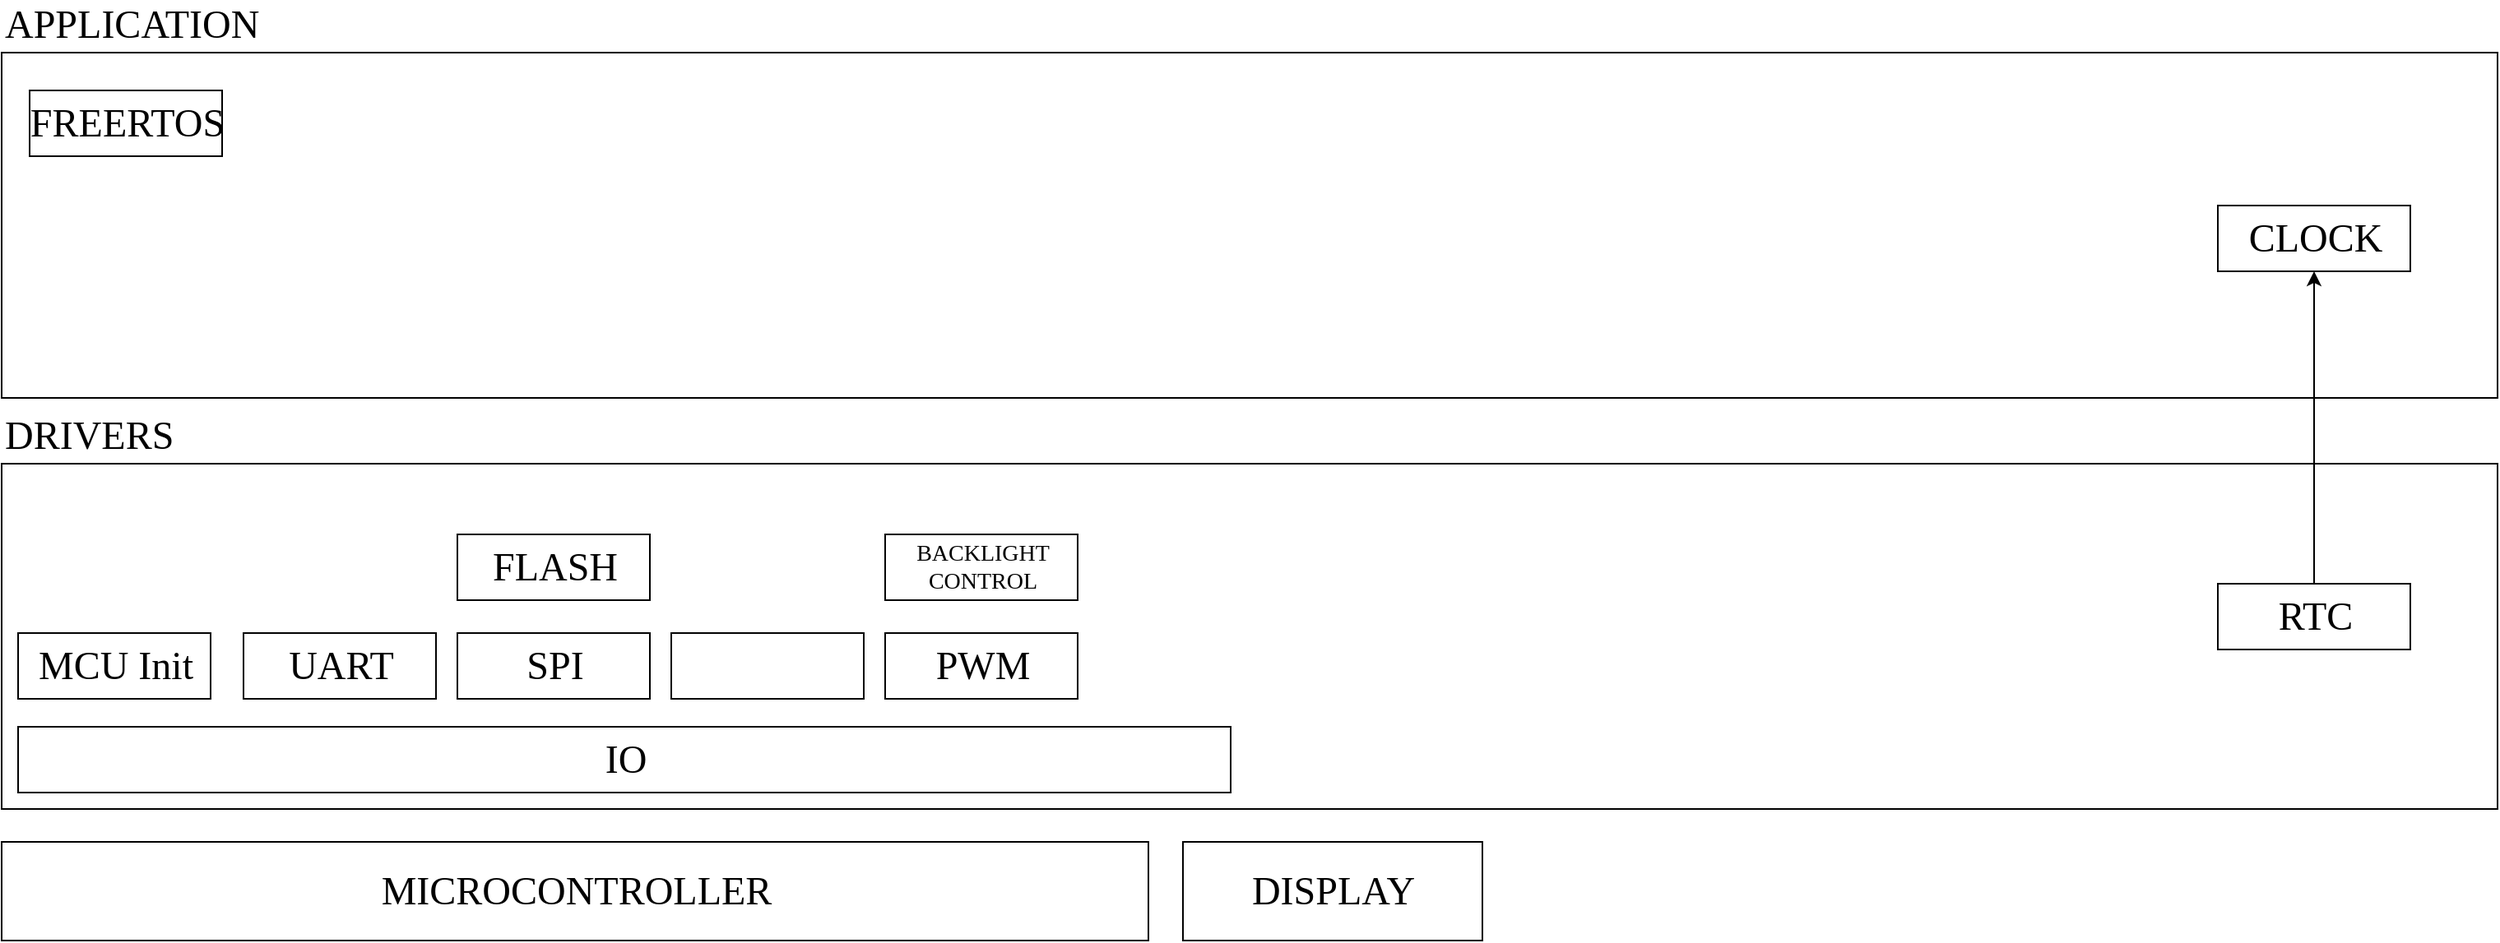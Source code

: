 <mxfile version="22.1.11" type="device" pages="4">
  <diagram name="Software Architecture" id="58cdce13-f638-feb5-8d6f-7d28b1aa9fa0">
    <mxGraphModel dx="2206" dy="1297" grid="1" gridSize="10" guides="1" tooltips="1" connect="1" arrows="1" fold="1" page="1" pageScale="1" pageWidth="1700" pageHeight="1100" background="none" math="0" shadow="0">
      <root>
        <mxCell id="0" />
        <mxCell id="1" parent="0" />
        <mxCell id="eDSc-oGpNv4fzU7bdHM2-2" value="&lt;font&gt;APPLICATION&lt;/font&gt;" style="verticalLabelPosition=top;verticalAlign=bottom;html=1;shape=mxgraph.basic.rect;fillColor2=none;strokeWidth=1;size=10;indent=5;strokeColor=default;fillStyle=auto;fillColor=none;labelPosition=center;align=left;fontSize=24;fontFamily=Times New Roman;" parent="1" vertex="1">
          <mxGeometry x="103" y="137" width="1517" height="210" as="geometry" />
        </mxCell>
        <mxCell id="eDSc-oGpNv4fzU7bdHM2-3" value="&lt;font&gt;DRIVERS&lt;/font&gt;" style="verticalLabelPosition=top;verticalAlign=bottom;html=1;shape=mxgraph.basic.rect;fillColor2=none;strokeWidth=1;size=10;indent=5;strokeColor=default;fillStyle=auto;fillColor=none;align=left;labelPosition=center;fontSize=24;fontFamily=Times New Roman;" parent="1" vertex="1">
          <mxGeometry x="103" y="387" width="1517" height="210" as="geometry" />
        </mxCell>
        <mxCell id="eDSc-oGpNv4fzU7bdHM2-4" value="&lt;font style=&quot;font-size: 24px;&quot;&gt;MICROCONTROLLER&lt;/font&gt;" style="verticalLabelPosition=middle;verticalAlign=middle;html=1;shape=mxgraph.basic.rect;fillColor2=none;strokeWidth=1;size=10;indent=5;strokeColor=default;fillStyle=auto;fillColor=none;align=center;labelPosition=center;fontFamily=Times New Roman;" parent="1" vertex="1">
          <mxGeometry x="103" y="617" width="697" height="60" as="geometry" />
        </mxCell>
        <mxCell id="eDSc-oGpNv4fzU7bdHM2-9" value="&lt;font style=&quot;font-size: 24px;&quot;&gt;IO&lt;/font&gt;" style="verticalLabelPosition=middle;verticalAlign=middle;html=1;shape=mxgraph.basic.rect;fillColor2=none;strokeWidth=1;size=10;indent=5;strokeColor=default;fillStyle=auto;fillColor=none;align=center;labelPosition=center;fontFamily=Times New Roman;" parent="1" vertex="1">
          <mxGeometry x="113" y="547" width="737" height="40" as="geometry" />
        </mxCell>
        <mxCell id="eDSc-oGpNv4fzU7bdHM2-12" value="&lt;font style=&quot;font-size: 24px;&quot;&gt;MCU Init&lt;/font&gt;" style="verticalLabelPosition=middle;verticalAlign=middle;html=1;shape=mxgraph.basic.rect;fillColor2=none;strokeWidth=1;size=10;indent=5;strokeColor=default;fillStyle=auto;fillColor=none;align=center;labelPosition=center;fontFamily=Times New Roman;" parent="1" vertex="1">
          <mxGeometry x="113" y="490" width="117" height="40" as="geometry" />
        </mxCell>
        <mxCell id="eDSc-oGpNv4fzU7bdHM2-13" value="&lt;font&gt;&lt;span style=&quot;font-size: 24px;&quot;&gt;UART&lt;/span&gt;&lt;/font&gt;" style="verticalLabelPosition=middle;verticalAlign=middle;html=1;shape=mxgraph.basic.rect;fillColor2=none;strokeWidth=1;size=10;indent=5;strokeColor=default;fillStyle=auto;fillColor=none;align=center;labelPosition=center;fontFamily=Times New Roman;" parent="1" vertex="1">
          <mxGeometry x="250" y="490" width="117" height="40" as="geometry" />
        </mxCell>
        <mxCell id="eDSc-oGpNv4fzU7bdHM2-14" value="&lt;font&gt;&lt;span style=&quot;font-size: 24px;&quot;&gt;FREERTOS&lt;/span&gt;&lt;/font&gt;" style="verticalLabelPosition=middle;verticalAlign=middle;html=1;shape=mxgraph.basic.rect;fillColor2=none;strokeWidth=1;size=10;indent=5;strokeColor=default;fillStyle=auto;fillColor=none;align=center;labelPosition=center;fontFamily=Times New Roman;" parent="1" vertex="1">
          <mxGeometry x="120" y="160" width="117" height="40" as="geometry" />
        </mxCell>
        <mxCell id="eDSc-oGpNv4fzU7bdHM2-15" value="&lt;font&gt;&lt;span style=&quot;font-size: 24px;&quot;&gt;SPI&lt;/span&gt;&lt;/font&gt;" style="verticalLabelPosition=middle;verticalAlign=middle;html=1;shape=mxgraph.basic.rect;fillColor2=none;strokeWidth=1;size=10;indent=5;strokeColor=default;fillStyle=auto;fillColor=none;align=center;labelPosition=center;fontFamily=Times New Roman;" parent="1" vertex="1">
          <mxGeometry x="380" y="490" width="117" height="40" as="geometry" />
        </mxCell>
        <mxCell id="eDSc-oGpNv4fzU7bdHM2-16" value="&lt;font&gt;&lt;span style=&quot;font-size: 24px;&quot;&gt;PWM&lt;/span&gt;&lt;/font&gt;" style="verticalLabelPosition=middle;verticalAlign=middle;html=1;shape=mxgraph.basic.rect;fillColor2=none;strokeWidth=1;size=10;indent=5;strokeColor=default;fillStyle=auto;fillColor=none;align=center;labelPosition=center;fontFamily=Times New Roman;" parent="1" vertex="1">
          <mxGeometry x="640" y="490" width="117" height="40" as="geometry" />
        </mxCell>
        <mxCell id="eDSc-oGpNv4fzU7bdHM2-17" value="&lt;font style=&quot;font-size: 14px;&quot;&gt;&lt;span style=&quot;font-size: 14px;&quot;&gt;BACKLIGHT&lt;br style=&quot;font-size: 14px;&quot;&gt;CONTROL&lt;/span&gt;&lt;/font&gt;" style="verticalLabelPosition=middle;verticalAlign=middle;html=1;shape=mxgraph.basic.rect;fillColor2=none;strokeWidth=1;size=10;indent=5;strokeColor=default;fillStyle=auto;fillColor=none;align=center;labelPosition=center;fontSize=14;fontFamily=Times New Roman;" parent="1" vertex="1">
          <mxGeometry x="640" y="430" width="117" height="40" as="geometry" />
        </mxCell>
        <mxCell id="eDSc-oGpNv4fzU7bdHM2-18" value="&lt;font&gt;&lt;span style=&quot;font-size: 24px;&quot;&gt;FLASH&lt;/span&gt;&lt;/font&gt;" style="verticalLabelPosition=middle;verticalAlign=middle;html=1;shape=mxgraph.basic.rect;fillColor2=none;strokeWidth=1;size=10;indent=5;strokeColor=default;fillStyle=auto;fillColor=none;align=center;labelPosition=center;fontFamily=Times New Roman;" parent="1" vertex="1">
          <mxGeometry x="380" y="430" width="117" height="40" as="geometry" />
        </mxCell>
        <mxCell id="eDSc-oGpNv4fzU7bdHM2-19" value="" style="verticalLabelPosition=middle;verticalAlign=middle;html=1;shape=mxgraph.basic.rect;fillColor2=none;strokeWidth=1;size=10;indent=5;strokeColor=default;fillStyle=auto;fillColor=none;align=center;labelPosition=center;fontFamily=Times New Roman;" parent="1" vertex="1">
          <mxGeometry x="510" y="490" width="117" height="40" as="geometry" />
        </mxCell>
        <mxCell id="cItlYlTI7KwJPj34GGuF-2" style="edgeStyle=orthogonalEdgeStyle;rounded=0;orthogonalLoop=1;jettySize=auto;html=1;fontFamily=Times New Roman;" parent="1" source="eDSc-oGpNv4fzU7bdHM2-20" target="cItlYlTI7KwJPj34GGuF-1" edge="1">
          <mxGeometry relative="1" as="geometry" />
        </mxCell>
        <mxCell id="eDSc-oGpNv4fzU7bdHM2-20" value="&lt;font&gt;&lt;span style=&quot;font-size: 24px;&quot;&gt;RTC&lt;/span&gt;&lt;/font&gt;" style="verticalLabelPosition=middle;verticalAlign=middle;html=1;shape=mxgraph.basic.rect;fillColor2=none;strokeWidth=1;size=10;indent=5;strokeColor=default;fillStyle=auto;fillColor=none;align=center;labelPosition=center;fontFamily=Times New Roman;" parent="1" vertex="1">
          <mxGeometry x="1450" y="460" width="117" height="40" as="geometry" />
        </mxCell>
        <mxCell id="cItlYlTI7KwJPj34GGuF-1" value="&lt;font&gt;&lt;span style=&quot;font-size: 24px;&quot;&gt;CLOCK&lt;/span&gt;&lt;/font&gt;" style="verticalLabelPosition=middle;verticalAlign=middle;html=1;shape=mxgraph.basic.rect;fillColor2=none;strokeWidth=1;size=10;indent=5;strokeColor=default;fillStyle=auto;fillColor=none;align=center;labelPosition=center;fontFamily=Times New Roman;" parent="1" vertex="1">
          <mxGeometry x="1450" y="230" width="117" height="40" as="geometry" />
        </mxCell>
        <mxCell id="PgDq7tK0RMXcRe6G4F2--1" value="&lt;font&gt;&lt;span style=&quot;font-size: 24px;&quot;&gt;DISPLAY&lt;/span&gt;&lt;/font&gt;" style="verticalLabelPosition=middle;verticalAlign=middle;html=1;shape=mxgraph.basic.rect;fillColor2=none;strokeWidth=1;size=10;indent=5;strokeColor=default;fillStyle=auto;fillColor=none;align=center;labelPosition=center;fontFamily=Times New Roman;" parent="1" vertex="1">
          <mxGeometry x="821" y="617" width="182" height="60" as="geometry" />
        </mxCell>
      </root>
    </mxGraphModel>
  </diagram>
  <diagram id="dVDS6MnwvJDyZl-hK-Qb" name="Software Modules">
    <mxGraphModel dx="2390" dy="1405" grid="1" gridSize="10" guides="1" tooltips="1" connect="1" arrows="1" fold="1" page="1" pageScale="1" pageWidth="1700" pageHeight="1100" math="0" shadow="0">
      <root>
        <mxCell id="0" />
        <mxCell id="1" parent="0" />
        <mxCell id="XQdc8cq3EFMMcYMT8JZk-1" value="&lt;font style=&quot;font-size: 24px;&quot;&gt;UI&lt;/font&gt;" style="verticalLabelPosition=middle;verticalAlign=middle;html=1;shape=mxgraph.basic.rect;fillColor2=none;strokeWidth=1;size=10;indent=5;strokeColor=default;fillStyle=auto;fillColor=none;align=center;labelPosition=center;fontFamily=Times New Roman;" parent="1" vertex="1">
          <mxGeometry x="330" y="90" width="400" height="140" as="geometry" />
        </mxCell>
        <mxCell id="BPQ2i6yDmKC_oSlf6YM6-2" style="edgeStyle=orthogonalEdgeStyle;rounded=0;orthogonalLoop=1;jettySize=auto;html=1;entryX=0.147;entryY=0.996;entryDx=0;entryDy=0;entryPerimeter=0;fontFamily=Times New Roman;" parent="1" source="IMBC-iKdlOeEMSYzk4-k-1" target="XQdc8cq3EFMMcYMT8JZk-1" edge="1">
          <mxGeometry relative="1" as="geometry" />
        </mxCell>
        <mxCell id="IMBC-iKdlOeEMSYzk4-k-1" value="&lt;font&gt;&lt;span style=&quot;font-size: 24px;&quot;&gt;CLOCK&lt;/span&gt;&lt;/font&gt;" style="verticalLabelPosition=middle;verticalAlign=middle;html=1;shape=mxgraph.basic.rect;fillColor2=none;strokeWidth=1;size=10;indent=5;strokeColor=default;fillStyle=auto;fillColor=none;align=center;labelPosition=center;fontFamily=Times New Roman;" parent="1" vertex="1">
          <mxGeometry x="330" y="350" width="117" height="40" as="geometry" />
        </mxCell>
        <mxCell id="BPQ2i6yDmKC_oSlf6YM6-1" value="&lt;font&gt;&lt;span style=&quot;font-size: 24px;&quot;&gt;DEBUG&lt;/span&gt;&lt;/font&gt;" style="verticalLabelPosition=middle;verticalAlign=middle;html=1;shape=mxgraph.basic.rect;fillColor2=none;strokeWidth=1;size=10;indent=5;strokeColor=default;fillStyle=auto;fillColor=none;align=center;labelPosition=center;fontFamily=Times New Roman;" parent="1" vertex="1">
          <mxGeometry x="30" y="780" width="117" height="40" as="geometry" />
        </mxCell>
        <mxCell id="BPQ2i6yDmKC_oSlf6YM6-3" value="Clock needs to update UI&lt;br&gt;Time + Date" style="text;strokeColor=none;align=center;fillColor=none;html=1;verticalAlign=middle;whiteSpace=wrap;rounded=0;fontFamily=Times New Roman;" parent="1" vertex="1">
          <mxGeometry x="390" y="270" width="70" height="40" as="geometry" />
        </mxCell>
        <mxCell id="BPQ2i6yDmKC_oSlf6YM6-6" style="edgeStyle=orthogonalEdgeStyle;rounded=0;orthogonalLoop=1;jettySize=auto;html=1;entryX=0.501;entryY=0.997;entryDx=0;entryDy=0;entryPerimeter=0;startArrow=classic;startFill=1;" parent="1" source="BPQ2i6yDmKC_oSlf6YM6-4" edge="1">
          <mxGeometry relative="1" as="geometry">
            <mxPoint x="618.9" y="229.58" as="targetPoint" />
          </mxGeometry>
        </mxCell>
        <mxCell id="BPQ2i6yDmKC_oSlf6YM6-8" style="edgeStyle=orthogonalEdgeStyle;rounded=0;orthogonalLoop=1;jettySize=auto;html=1;entryX=0.997;entryY=0.517;entryDx=0;entryDy=0;entryPerimeter=0;startArrow=classic;startFill=1;" parent="1" source="BPQ2i6yDmKC_oSlf6YM6-4" target="IMBC-iKdlOeEMSYzk4-k-1" edge="1">
          <mxGeometry relative="1" as="geometry" />
        </mxCell>
        <mxCell id="BPQ2i6yDmKC_oSlf6YM6-4" value="&lt;font&gt;&lt;span style=&quot;font-size: 24px;&quot;&gt;WIFI&lt;/span&gt;&lt;/font&gt;" style="verticalLabelPosition=middle;verticalAlign=middle;html=1;shape=mxgraph.basic.rect;fillColor2=none;strokeWidth=1;size=10;indent=5;strokeColor=default;fillStyle=auto;fillColor=none;align=center;labelPosition=center;fontFamily=Times New Roman;" parent="1" vertex="1">
          <mxGeometry x="560" y="350" width="117" height="40" as="geometry" />
        </mxCell>
        <mxCell id="BPQ2i6yDmKC_oSlf6YM6-5" value="&lt;font style=&quot;font-size: 20px;&quot;&gt;&lt;span style=&quot;font-size: 20px;&quot;&gt;BLUTOOTH&lt;/span&gt;&lt;/font&gt;" style="verticalLabelPosition=middle;verticalAlign=middle;html=1;shape=mxgraph.basic.rect;fillColor2=none;strokeWidth=1;size=10;indent=5;strokeColor=default;fillStyle=auto;fillColor=none;align=center;labelPosition=center;fontFamily=Times New Roman;fontSize=20;" parent="1" vertex="1">
          <mxGeometry x="560" y="400" width="117" height="40" as="geometry" />
        </mxCell>
        <mxCell id="BPQ2i6yDmKC_oSlf6YM6-7" value="WIFI ENABLED AND STATUS SHOWN" style="text;strokeColor=none;align=center;fillColor=none;html=1;verticalAlign=middle;whiteSpace=wrap;rounded=0;fontFamily=Times New Roman;" parent="1" vertex="1">
          <mxGeometry x="618.5" y="270" width="70" height="40" as="geometry" />
        </mxCell>
        <mxCell id="BPQ2i6yDmKC_oSlf6YM6-10" value="GET DATETIME INFO FROM WIFI" style="text;strokeColor=none;align=center;fillColor=none;html=1;verticalAlign=middle;whiteSpace=wrap;rounded=0;fontFamily=Times New Roman;" parent="1" vertex="1">
          <mxGeometry x="460" y="380" width="90" height="40" as="geometry" />
        </mxCell>
      </root>
    </mxGraphModel>
  </diagram>
  <diagram id="N7HzEoGpyW-mPKpCJZlv" name="Hardware Block Diagram">
    <mxGraphModel dx="2607" dy="1533" grid="1" gridSize="10" guides="1" tooltips="1" connect="1" arrows="1" fold="1" page="1" pageScale="1" pageWidth="1700" pageHeight="1100" math="0" shadow="0">
      <root>
        <mxCell id="0" />
        <mxCell id="1" parent="0" />
        <mxCell id="9lscFX6jOK4WQDOvgGL_-3" value="&lt;font&gt;&lt;b style=&quot;&quot;&gt;BRZK-WT-001-PCB&lt;/b&gt;&lt;br&gt;PRINTED CIRCUIT BOARD&lt;/font&gt;" style="rounded=0;whiteSpace=wrap;html=1;align=left;verticalAlign=top;labelPosition=center;verticalLabelPosition=middle;spacing=2;spacingLeft=4;fontFamily=Times New Roman;" parent="1" vertex="1">
          <mxGeometry x="470" y="170" width="1000" height="500" as="geometry" />
        </mxCell>
        <mxCell id="qtZtVYf1GZHfB3ddi43i-1" value="&lt;font face=&quot;Times New Roman&quot;&gt;&lt;b&gt;24155&lt;/b&gt;&lt;br&gt;1.28&#39;&#39; 240X240P SCREEN MODULE&lt;br&gt;&lt;br&gt;&lt;br&gt;&lt;/font&gt;" style="rounded=0;whiteSpace=wrap;html=1;align=left;verticalAlign=top;labelPosition=center;verticalLabelPosition=middle;spacing=2;spacingLeft=4;" parent="1" vertex="1">
          <mxGeometry x="60" y="270" width="300" height="330" as="geometry" />
        </mxCell>
        <mxCell id="qtZtVYf1GZHfB3ddi43i-2" value="&lt;font face=&quot;Times New Roman&quot;&gt;&lt;b&gt;GC9A01&lt;/b&gt;&lt;br&gt;DISPLAY DRIVER&lt;br&gt;&lt;/font&gt;" style="rounded=0;whiteSpace=wrap;html=1;align=center;verticalAlign=middle;labelPosition=center;verticalLabelPosition=middle;spacing=2;spacingLeft=4;" parent="1" vertex="1">
          <mxGeometry x="110" y="330" width="165" height="90" as="geometry" />
        </mxCell>
        <mxCell id="qtZtVYf1GZHfB3ddi43i-4" value="&lt;font face=&quot;Times New Roman&quot;&gt;&lt;b&gt;CST816S&lt;br&gt;&lt;/b&gt;TOUCH INTERFACE&lt;br&gt;&lt;/font&gt;" style="rounded=0;whiteSpace=wrap;html=1;align=center;verticalAlign=middle;labelPosition=center;verticalLabelPosition=middle;spacing=2;spacingLeft=4;" parent="1" vertex="1">
          <mxGeometry x="110" y="480" width="165" height="90" as="geometry" />
        </mxCell>
        <mxCell id="qtZtVYf1GZHfB3ddi43i-24" style="edgeStyle=orthogonalEdgeStyle;rounded=0;orthogonalLoop=1;jettySize=auto;html=1;exitX=1;exitY=0.5;exitDx=0;exitDy=0;entryX=0;entryY=0.5;entryDx=0;entryDy=0;endArrow=none;endFill=0;startArrow=classic;startFill=1;" parent="1" source="qtZtVYf1GZHfB3ddi43i-5" target="qtZtVYf1GZHfB3ddi43i-7" edge="1">
          <mxGeometry relative="1" as="geometry">
            <Array as="points">
              <mxPoint x="520" y="375" />
              <mxPoint x="520" y="328" />
            </Array>
          </mxGeometry>
        </mxCell>
        <mxCell id="qtZtVYf1GZHfB3ddi43i-5" value="&lt;font face=&quot;Times New Roman&quot;&gt;&lt;b&gt;SPI&lt;/b&gt;&lt;br&gt;&lt;/font&gt;" style="rounded=0;whiteSpace=wrap;html=1;align=center;verticalAlign=middle;labelPosition=center;verticalLabelPosition=middle;spacing=2;spacingLeft=4;" parent="1" vertex="1">
          <mxGeometry x="275" y="330" width="45" height="90" as="geometry" />
        </mxCell>
        <mxCell id="qtZtVYf1GZHfB3ddi43i-23" style="edgeStyle=orthogonalEdgeStyle;rounded=0;orthogonalLoop=1;jettySize=auto;html=1;exitX=1;exitY=0.5;exitDx=0;exitDy=0;entryX=0;entryY=0.75;entryDx=0;entryDy=0;" parent="1" source="qtZtVYf1GZHfB3ddi43i-6" target="qtZtVYf1GZHfB3ddi43i-7" edge="1">
          <mxGeometry relative="1" as="geometry">
            <Array as="points">
              <mxPoint x="550" y="525" />
              <mxPoint x="550" y="381" />
            </Array>
          </mxGeometry>
        </mxCell>
        <mxCell id="qtZtVYf1GZHfB3ddi43i-6" value="&lt;font face=&quot;Times New Roman&quot;&gt;&lt;b&gt;I2C&lt;/b&gt;&lt;br&gt;&lt;/font&gt;" style="rounded=0;whiteSpace=wrap;html=1;align=center;verticalAlign=middle;labelPosition=center;verticalLabelPosition=middle;spacing=2;spacingLeft=4;" parent="1" vertex="1">
          <mxGeometry x="275" y="480" width="45" height="90" as="geometry" />
        </mxCell>
        <mxCell id="qtZtVYf1GZHfB3ddi43i-7" value="&lt;font face=&quot;Times New Roman&quot;&gt;&lt;b&gt;ESP32&lt;br&gt;&lt;/b&gt;ESP32 Module&lt;br&gt;&lt;/font&gt;" style="rounded=0;whiteSpace=wrap;html=1;align=center;verticalAlign=middle;labelPosition=center;verticalLabelPosition=middle;spacing=2;spacingLeft=4;" parent="1" vertex="1">
          <mxGeometry x="750" y="220" width="260" height="215" as="geometry" />
        </mxCell>
        <mxCell id="qtZtVYf1GZHfB3ddi43i-20" style="edgeStyle=orthogonalEdgeStyle;rounded=0;orthogonalLoop=1;jettySize=auto;html=1;exitX=0.5;exitY=0;exitDx=0;exitDy=0;entryX=0.5;entryY=1;entryDx=0;entryDy=0;startArrow=classic;startFill=1;" parent="1" source="qtZtVYf1GZHfB3ddi43i-8" target="qtZtVYf1GZHfB3ddi43i-9" edge="1">
          <mxGeometry relative="1" as="geometry" />
        </mxCell>
        <mxCell id="qtZtVYf1GZHfB3ddi43i-8" value="&lt;font face=&quot;Times New Roman&quot;&gt;&lt;b&gt;BATTERY&lt;/b&gt;&lt;br&gt;&lt;/font&gt;" style="rounded=0;whiteSpace=wrap;html=1;align=center;verticalAlign=middle;labelPosition=center;verticalLabelPosition=middle;spacing=2;spacingLeft=4;" parent="1" vertex="1">
          <mxGeometry x="1310" y="570" width="130" height="70" as="geometry" />
        </mxCell>
        <mxCell id="qtZtVYf1GZHfB3ddi43i-21" style="edgeStyle=orthogonalEdgeStyle;rounded=0;orthogonalLoop=1;jettySize=auto;html=1;exitX=0.5;exitY=0;exitDx=0;exitDy=0;entryX=0.5;entryY=1;entryDx=0;entryDy=0;startArrow=classic;startFill=1;" parent="1" source="qtZtVYf1GZHfB3ddi43i-9" target="qtZtVYf1GZHfB3ddi43i-10" edge="1">
          <mxGeometry relative="1" as="geometry" />
        </mxCell>
        <mxCell id="qtZtVYf1GZHfB3ddi43i-22" style="edgeStyle=orthogonalEdgeStyle;rounded=0;orthogonalLoop=1;jettySize=auto;html=1;exitX=0;exitY=0.5;exitDx=0;exitDy=0;entryX=1;entryY=0.75;entryDx=0;entryDy=0;startArrow=classic;startFill=1;" parent="1" source="qtZtVYf1GZHfB3ddi43i-9" target="qtZtVYf1GZHfB3ddi43i-7" edge="1">
          <mxGeometry relative="1" as="geometry" />
        </mxCell>
        <mxCell id="qtZtVYf1GZHfB3ddi43i-9" value="&lt;font face=&quot;Times New Roman&quot;&gt;&lt;b&gt;BATTERY MANAGEMENT&lt;/b&gt;&lt;br&gt;&lt;/font&gt;" style="rounded=0;whiteSpace=wrap;html=1;align=center;verticalAlign=middle;labelPosition=center;verticalLabelPosition=middle;spacing=2;spacingLeft=4;" parent="1" vertex="1">
          <mxGeometry x="1310" y="475" width="130" height="70" as="geometry" />
        </mxCell>
        <mxCell id="yj0XwDjz-eYlBjHgg01j-1" style="edgeStyle=orthogonalEdgeStyle;rounded=0;orthogonalLoop=1;jettySize=auto;html=1;exitX=0;exitY=0.5;exitDx=0;exitDy=0;entryX=1;entryY=0.25;entryDx=0;entryDy=0;" edge="1" parent="1" source="qtZtVYf1GZHfB3ddi43i-10" target="qtZtVYf1GZHfB3ddi43i-7">
          <mxGeometry relative="1" as="geometry">
            <Array as="points">
              <mxPoint x="1190" y="415" />
              <mxPoint x="1190" y="274" />
            </Array>
          </mxGeometry>
        </mxCell>
        <mxCell id="qtZtVYf1GZHfB3ddi43i-10" value="&lt;font face=&quot;Times New Roman&quot;&gt;&lt;b&gt;POWER DISTRIBUTION&lt;/b&gt;&lt;br&gt;&lt;/font&gt;" style="rounded=0;whiteSpace=wrap;html=1;align=center;verticalAlign=middle;labelPosition=center;verticalLabelPosition=middle;spacing=2;spacingLeft=4;" parent="1" vertex="1">
          <mxGeometry x="1310" y="380" width="130" height="70" as="geometry" />
        </mxCell>
        <mxCell id="qtZtVYf1GZHfB3ddi43i-17" style="edgeStyle=orthogonalEdgeStyle;rounded=0;orthogonalLoop=1;jettySize=auto;html=1;exitX=0.5;exitY=0;exitDx=0;exitDy=0;entryX=0.394;entryY=1.021;entryDx=0;entryDy=0;entryPerimeter=0;" parent="1" source="qtZtVYf1GZHfB3ddi43i-12" target="qtZtVYf1GZHfB3ddi43i-7" edge="1">
          <mxGeometry relative="1" as="geometry" />
        </mxCell>
        <mxCell id="qtZtVYf1GZHfB3ddi43i-12" value="&lt;font face=&quot;Times New Roman&quot;&gt;&lt;b&gt;GYROSCOPE&lt;/b&gt;&lt;br&gt;&lt;/font&gt;" style="rounded=0;whiteSpace=wrap;html=1;align=center;verticalAlign=middle;labelPosition=center;verticalLabelPosition=middle;spacing=2;spacingLeft=4;" parent="1" vertex="1">
          <mxGeometry x="738" y="570" width="130" height="70" as="geometry" />
        </mxCell>
        <mxCell id="qtZtVYf1GZHfB3ddi43i-16" style="edgeStyle=orthogonalEdgeStyle;rounded=0;orthogonalLoop=1;jettySize=auto;html=1;exitX=0.5;exitY=0;exitDx=0;exitDy=0;entryX=0.25;entryY=1;entryDx=0;entryDy=0;" parent="1" source="qtZtVYf1GZHfB3ddi43i-13" target="qtZtVYf1GZHfB3ddi43i-7" edge="1">
          <mxGeometry relative="1" as="geometry">
            <mxPoint x="815" y="440" as="targetPoint" />
            <Array as="points">
              <mxPoint x="645" y="470" />
              <mxPoint x="815" y="470" />
            </Array>
          </mxGeometry>
        </mxCell>
        <mxCell id="qtZtVYf1GZHfB3ddi43i-13" value="&lt;font face=&quot;Times New Roman&quot;&gt;&lt;b&gt;ACCELERAMETER&lt;/b&gt;&lt;br&gt;&lt;/font&gt;" style="rounded=0;whiteSpace=wrap;html=1;align=center;verticalAlign=middle;labelPosition=center;verticalLabelPosition=middle;spacing=2;spacingLeft=4;" parent="1" vertex="1">
          <mxGeometry x="580" y="570" width="130" height="70" as="geometry" />
        </mxCell>
        <mxCell id="qtZtVYf1GZHfB3ddi43i-18" style="edgeStyle=orthogonalEdgeStyle;rounded=0;orthogonalLoop=1;jettySize=auto;html=1;exitX=0.5;exitY=0;exitDx=0;exitDy=0;entryX=0.593;entryY=1.025;entryDx=0;entryDy=0;entryPerimeter=0;" parent="1" source="qtZtVYf1GZHfB3ddi43i-14" target="qtZtVYf1GZHfB3ddi43i-7" edge="1">
          <mxGeometry relative="1" as="geometry" />
        </mxCell>
        <mxCell id="qtZtVYf1GZHfB3ddi43i-14" value="&lt;font face=&quot;Times New Roman&quot;&gt;&lt;b&gt;GPS&lt;/b&gt;&lt;br&gt;&lt;/font&gt;" style="rounded=0;whiteSpace=wrap;html=1;align=center;verticalAlign=middle;labelPosition=center;verticalLabelPosition=middle;spacing=2;spacingLeft=4;" parent="1" vertex="1">
          <mxGeometry x="895" y="570" width="130" height="70" as="geometry" />
        </mxCell>
        <mxCell id="qtZtVYf1GZHfB3ddi43i-19" style="edgeStyle=orthogonalEdgeStyle;rounded=0;orthogonalLoop=1;jettySize=auto;html=1;exitX=0.5;exitY=0;exitDx=0;exitDy=0;entryX=0.75;entryY=1;entryDx=0;entryDy=0;" parent="1" source="qtZtVYf1GZHfB3ddi43i-15" target="qtZtVYf1GZHfB3ddi43i-7" edge="1">
          <mxGeometry relative="1" as="geometry">
            <Array as="points">
              <mxPoint x="1118" y="470" />
              <mxPoint x="945" y="470" />
            </Array>
          </mxGeometry>
        </mxCell>
        <mxCell id="qtZtVYf1GZHfB3ddi43i-15" value="&lt;font face=&quot;Times New Roman&quot;&gt;&lt;b&gt;BAROMETER&lt;/b&gt;&lt;br&gt;&lt;/font&gt;" style="rounded=0;whiteSpace=wrap;html=1;align=center;verticalAlign=middle;labelPosition=center;verticalLabelPosition=middle;spacing=2;spacingLeft=4;" parent="1" vertex="1">
          <mxGeometry x="1053" y="570" width="130" height="70" as="geometry" />
        </mxCell>
        <mxCell id="qtZtVYf1GZHfB3ddi43i-28" style="edgeStyle=orthogonalEdgeStyle;rounded=0;orthogonalLoop=1;jettySize=auto;html=1;exitX=0;exitY=0.5;exitDx=0;exitDy=0;entryX=0.5;entryY=0;entryDx=0;entryDy=0;" parent="1" source="qtZtVYf1GZHfB3ddi43i-25" target="qtZtVYf1GZHfB3ddi43i-10" edge="1">
          <mxGeometry relative="1" as="geometry" />
        </mxCell>
        <mxCell id="qtZtVYf1GZHfB3ddi43i-25" value="&lt;font face=&quot;Times New Roman&quot;&gt;&lt;b&gt;BUTTON&amp;nbsp;&lt;br&gt;&lt;/b&gt;&lt;br&gt;&lt;/font&gt;" style="rounded=0;whiteSpace=wrap;html=1;align=center;verticalAlign=middle;labelPosition=center;verticalLabelPosition=middle;spacing=2;spacingLeft=4;" parent="1" vertex="1">
          <mxGeometry x="1310" y="190" width="130" height="70" as="geometry" />
        </mxCell>
        <mxCell id="qtZtVYf1GZHfB3ddi43i-31" style="edgeStyle=orthogonalEdgeStyle;rounded=0;orthogonalLoop=1;jettySize=auto;html=1;exitX=1;exitY=0.5;exitDx=0;exitDy=0;entryX=0;entryY=0.25;entryDx=0;entryDy=0;" parent="1" source="qtZtVYf1GZHfB3ddi43i-30" target="qtZtVYf1GZHfB3ddi43i-7" edge="1">
          <mxGeometry relative="1" as="geometry" />
        </mxCell>
        <mxCell id="qtZtVYf1GZHfB3ddi43i-30" value="&lt;font face=&quot;Times New Roman&quot;&gt;&lt;b&gt;NVRAM&lt;/b&gt;&lt;br&gt;&lt;/font&gt;" style="rounded=0;whiteSpace=wrap;html=1;align=center;verticalAlign=middle;labelPosition=center;verticalLabelPosition=middle;spacing=2;spacingLeft=4;" parent="1" vertex="1">
          <mxGeometry x="579" y="239" width="130" height="70" as="geometry" />
        </mxCell>
      </root>
    </mxGraphModel>
  </diagram>
  <diagram id="9s-NKDcLa7oJK3tuzqcE" name="Mechanical Fit Check">
    <mxGraphModel dx="680" dy="377" grid="1" gridSize="10" guides="1" tooltips="1" connect="1" arrows="1" fold="1" page="1" pageScale="1" pageWidth="1700" pageHeight="1100" math="0" shadow="0">
      <root>
        <mxCell id="0" />
        <mxCell id="1" parent="0" />
        <mxCell id="7wyxPnUMf_BMjLyNkjP1-2" value="DISPLAY MODULE DIMENSIONS" style="rounded=0;whiteSpace=wrap;html=1;fillColor=none;dashed=1;align=left;verticalAlign=top;fontFamily=Times New Roman;" vertex="1" parent="1">
          <mxGeometry x="90" y="90" width="430" height="270" as="geometry" />
        </mxCell>
        <mxCell id="PtBaxMmwHMmV1HtZa5tl-1" value="38.51mm&lt;br&gt;LENS O.D." style="ellipse;whiteSpace=wrap;html=1;aspect=fixed;" vertex="1" parent="1">
          <mxGeometry x="120" y="160" width="151.575" height="151.57" as="geometry" />
        </mxCell>
        <mxCell id="PtBaxMmwHMmV1HtZa5tl-14" value="1.46mm stickout" style="rounded=0;whiteSpace=wrap;html=1;verticalAlign=top;" vertex="1" parent="1">
          <mxGeometry x="167.78" y="311.57" width="56.024" height="5.76" as="geometry" />
        </mxCell>
        <mxCell id="PtBaxMmwHMmV1HtZa5tl-16" value="" style="ellipse;whiteSpace=wrap;html=1;aspect=fixed;" vertex="1" parent="1">
          <mxGeometry x="350" y="160" width="151.575" height="151.57" as="geometry" />
        </mxCell>
        <mxCell id="PtBaxMmwHMmV1HtZa5tl-18" value="FRONT DIMENSIONS" style="text;strokeColor=none;align=center;fillColor=none;html=1;verticalAlign=middle;whiteSpace=wrap;rounded=0;fontFamily=Times New Roman;" vertex="1" parent="1">
          <mxGeometry x="130.79" y="140" width="130" height="20" as="geometry" />
        </mxCell>
        <mxCell id="PtBaxMmwHMmV1HtZa5tl-29" value="" style="rounded=0;whiteSpace=wrap;html=1;" vertex="1" parent="1">
          <mxGeometry x="130.79" y="10" width="139.21" as="geometry" />
        </mxCell>
        <mxCell id="PtBaxMmwHMmV1HtZa5tl-31" value="CONNECTOR&lt;br style=&quot;font-size: 6px;&quot;&gt;19.5 X 4" style="rounded=0;html=1;fontFamily=Times New Roman;fontSize=6;" vertex="1" parent="1">
          <mxGeometry x="387.4" y="198" width="76.772" height="15.748" as="geometry" />
        </mxCell>
        <mxCell id="PtBaxMmwHMmV1HtZa5tl-32" value="" style="ellipse;whiteSpace=wrap;html=1;aspect=fixed;" vertex="1" parent="1">
          <mxGeometry x="370" y="188.16" width="9.85" height="9.842" as="geometry" />
        </mxCell>
        <mxCell id="PtBaxMmwHMmV1HtZa5tl-33" value="" style="ellipse;whiteSpace=wrap;html=1;aspect=fixed;" vertex="1" parent="1">
          <mxGeometry x="470" y="188.16" width="9.85" height="9.842" as="geometry" />
        </mxCell>
        <mxCell id="PtBaxMmwHMmV1HtZa5tl-34" value="" style="ellipse;whiteSpace=wrap;html=1;aspect=fixed;" vertex="1" parent="1">
          <mxGeometry x="470" y="270" width="9.85" height="9.842" as="geometry" />
        </mxCell>
        <mxCell id="PtBaxMmwHMmV1HtZa5tl-35" value="" style="ellipse;whiteSpace=wrap;html=1;aspect=fixed;" vertex="1" parent="1">
          <mxGeometry x="370" y="270" width="9.85" height="9.842" as="geometry" />
        </mxCell>
        <mxCell id="PtBaxMmwHMmV1HtZa5tl-37" value="" style="endArrow=none;html=1;rounded=0;exitX=0.5;exitY=0;exitDx=0;exitDy=0;entryX=0.5;entryY=1;entryDx=0;entryDy=0;" edge="1" parent="1" source="PtBaxMmwHMmV1HtZa5tl-35" target="PtBaxMmwHMmV1HtZa5tl-32">
          <mxGeometry width="50" height="50" relative="1" as="geometry">
            <mxPoint x="340" y="270" as="sourcePoint" />
            <mxPoint x="390" y="220" as="targetPoint" />
          </mxGeometry>
        </mxCell>
        <mxCell id="PtBaxMmwHMmV1HtZa5tl-38" value="18.65mm" style="edgeLabel;html=1;align=center;verticalAlign=middle;resizable=0;points=[];" vertex="1" connectable="0" parent="PtBaxMmwHMmV1HtZa5tl-37">
          <mxGeometry x="0.189" relative="1" as="geometry">
            <mxPoint y="9" as="offset" />
          </mxGeometry>
        </mxCell>
        <mxCell id="PtBaxMmwHMmV1HtZa5tl-42" value="" style="endArrow=none;html=1;rounded=0;exitX=1;exitY=0.5;exitDx=0;exitDy=0;entryX=0;entryY=0.5;entryDx=0;entryDy=0;" edge="1" parent="1" source="PtBaxMmwHMmV1HtZa5tl-35" target="PtBaxMmwHMmV1HtZa5tl-34">
          <mxGeometry width="50" height="50" relative="1" as="geometry">
            <mxPoint x="465" y="160" as="sourcePoint" />
            <mxPoint x="465" y="88" as="targetPoint" />
          </mxGeometry>
        </mxCell>
        <mxCell id="PtBaxMmwHMmV1HtZa5tl-43" value="26.5mm" style="edgeLabel;html=1;align=center;verticalAlign=middle;resizable=0;points=[];" vertex="1" connectable="0" parent="PtBaxMmwHMmV1HtZa5tl-42">
          <mxGeometry x="0.189" relative="1" as="geometry">
            <mxPoint x="-8" as="offset" />
          </mxGeometry>
        </mxCell>
        <mxCell id="PtBaxMmwHMmV1HtZa5tl-45" value="&lt;font face=&quot;Times New Roman&quot; style=&quot;font-size: 10px;&quot;&gt;BATTERY&lt;br style=&quot;font-size: 10px;&quot;&gt;(32mm X 26 mm X 11 mm)&lt;br&gt;(L X W X H)&lt;br&gt;&lt;/font&gt;" style="rounded=0;whiteSpace=wrap;html=1;fontSize=10;" vertex="1" parent="1">
          <mxGeometry x="660" y="120" width="125.984" height="102.362" as="geometry" />
        </mxCell>
        <mxCell id="PtBaxMmwHMmV1HtZa5tl-47" value="1.46mm stickout" style="rounded=0;whiteSpace=wrap;html=1;verticalAlign=top;" vertex="1" parent="1">
          <mxGeometry x="410.57" y="674.09" width="56.024" height="5.76" as="geometry" />
        </mxCell>
        <mxCell id="PtBaxMmwHMmV1HtZa5tl-48" value="38.51mm&lt;br&gt;LENS O.D." style="ellipse;whiteSpace=wrap;html=1;aspect=fixed;" vertex="1" parent="1">
          <mxGeometry x="362.79" y="522.52" width="151.575" height="151.57" as="geometry" />
        </mxCell>
        <mxCell id="PtBaxMmwHMmV1HtZa5tl-46" value="&lt;font face=&quot;Times New Roman&quot; style=&quot;font-size: 10px;&quot;&gt;BATTERY&lt;br style=&quot;font-size: 10px;&quot;&gt;(32mm X 26 mm X 11 mm)&lt;br&gt;(L X W X H)&lt;br&gt;&lt;/font&gt;" style="rounded=0;whiteSpace=wrap;html=1;fontSize=10;" vertex="1" parent="1">
          <mxGeometry x="375.59" y="550" width="125.984" height="102.362" as="geometry" />
        </mxCell>
        <mxCell id="PtBaxMmwHMmV1HtZa5tl-49" value="I.D ENCLOSURE SIZE&lt;br&gt;42mm DIAMETER" style="ellipse;whiteSpace=wrap;html=1;aspect=fixed;fontFamily=Times New Roman;" vertex="1" parent="1">
          <mxGeometry x="90" y="510" width="165.354" height="165.35" as="geometry" />
        </mxCell>
        <mxCell id="PtBaxMmwHMmV1HtZa5tl-51" value="BOARD SIZE&lt;br&gt;40mm DIAMETER" style="ellipse;whiteSpace=wrap;html=1;aspect=fixed;fontFamily=Times New Roman;" vertex="1" parent="1">
          <mxGeometry x="93.94" y="700" width="157.48" height="157.48" as="geometry" />
        </mxCell>
      </root>
    </mxGraphModel>
  </diagram>
</mxfile>
